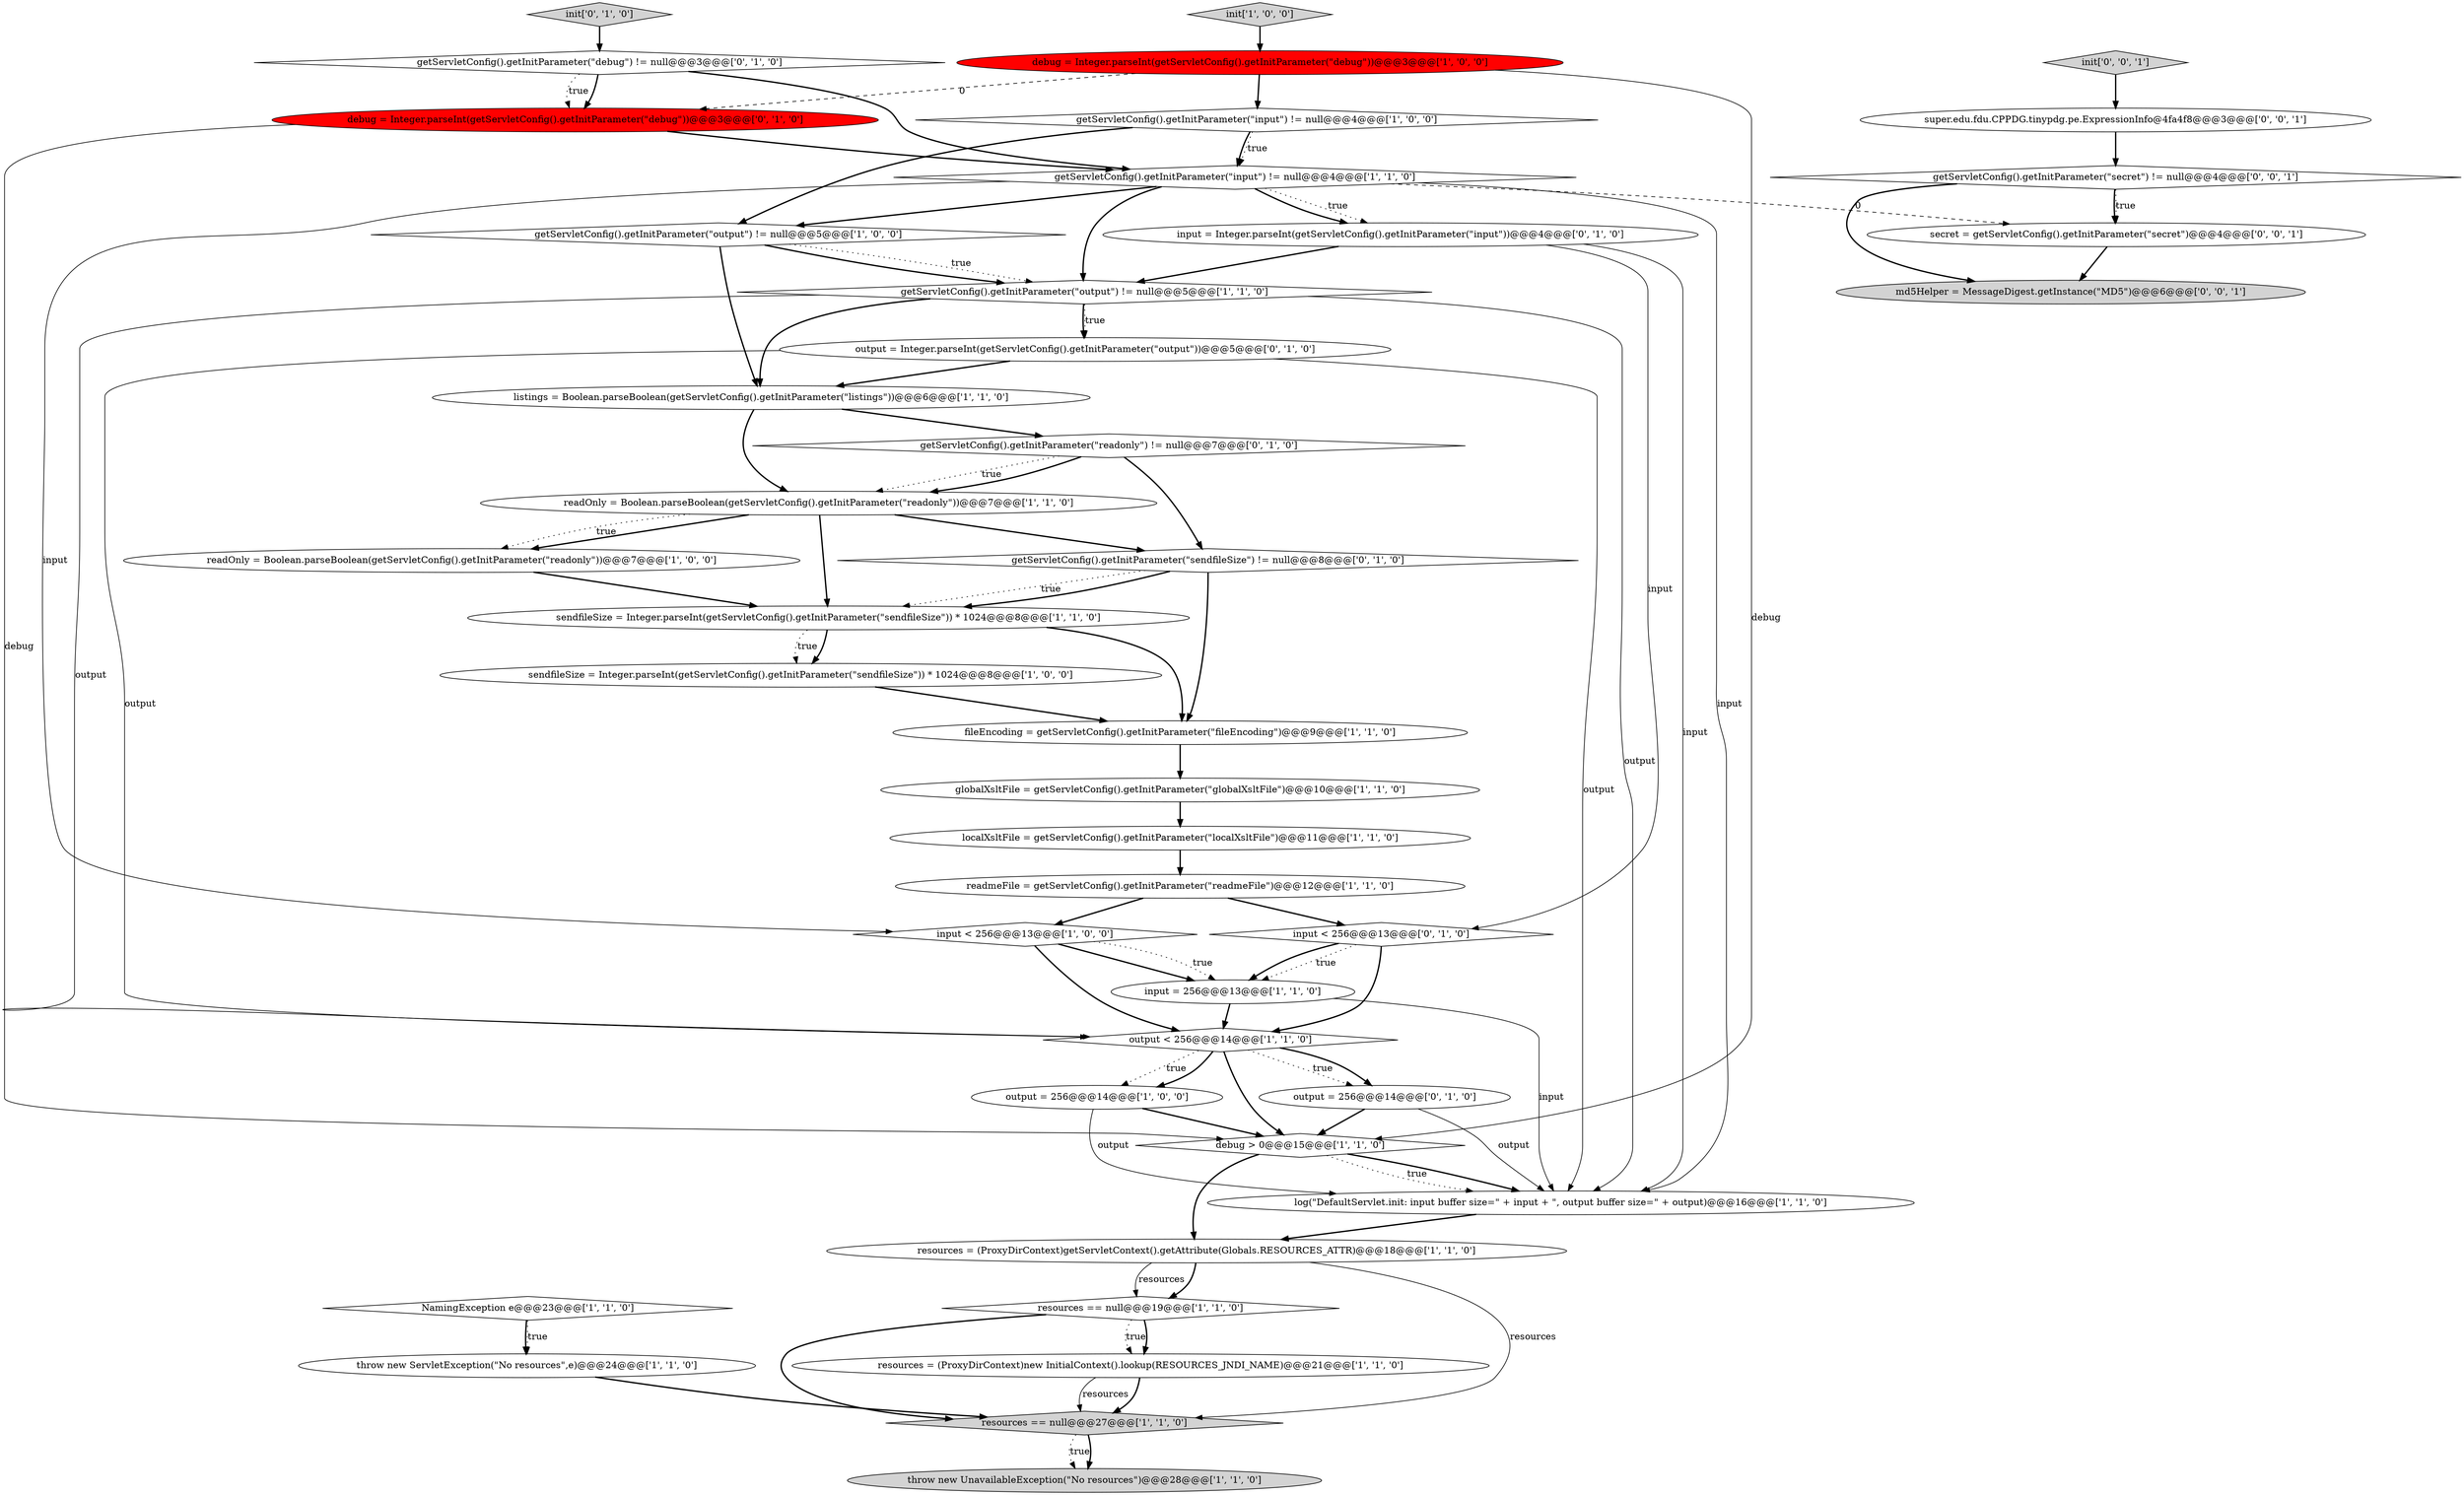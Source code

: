 digraph {
40 [style = filled, label = "getServletConfig().getInitParameter(\"secret\") != null@@@4@@@['0', '0', '1']", fillcolor = white, shape = diamond image = "AAA0AAABBB3BBB"];
9 [style = filled, label = "globalXsltFile = getServletConfig().getInitParameter(\"globalXsltFile\")@@@10@@@['1', '1', '0']", fillcolor = white, shape = ellipse image = "AAA0AAABBB1BBB"];
20 [style = filled, label = "input = 256@@@13@@@['1', '1', '0']", fillcolor = white, shape = ellipse image = "AAA0AAABBB1BBB"];
3 [style = filled, label = "output = 256@@@14@@@['1', '0', '0']", fillcolor = white, shape = ellipse image = "AAA0AAABBB1BBB"];
14 [style = filled, label = "throw new ServletException(\"No resources\",e)@@@24@@@['1', '1', '0']", fillcolor = white, shape = ellipse image = "AAA0AAABBB1BBB"];
26 [style = filled, label = "debug = Integer.parseInt(getServletConfig().getInitParameter(\"debug\"))@@@3@@@['1', '0', '0']", fillcolor = red, shape = ellipse image = "AAA1AAABBB1BBB"];
21 [style = filled, label = "resources == null@@@19@@@['1', '1', '0']", fillcolor = white, shape = diamond image = "AAA0AAABBB1BBB"];
36 [style = filled, label = "input < 256@@@13@@@['0', '1', '0']", fillcolor = white, shape = diamond image = "AAA0AAABBB2BBB"];
37 [style = filled, label = "md5Helper = MessageDigest.getInstance(\"MD5\")@@@6@@@['0', '0', '1']", fillcolor = lightgray, shape = ellipse image = "AAA0AAABBB3BBB"];
18 [style = filled, label = "input < 256@@@13@@@['1', '0', '0']", fillcolor = white, shape = diamond image = "AAA0AAABBB1BBB"];
19 [style = filled, label = "fileEncoding = getServletConfig().getInitParameter(\"fileEncoding\")@@@9@@@['1', '1', '0']", fillcolor = white, shape = ellipse image = "AAA0AAABBB1BBB"];
32 [style = filled, label = "output = Integer.parseInt(getServletConfig().getInitParameter(\"output\"))@@@5@@@['0', '1', '0']", fillcolor = white, shape = ellipse image = "AAA0AAABBB2BBB"];
38 [style = filled, label = "init['0', '0', '1']", fillcolor = lightgray, shape = diamond image = "AAA0AAABBB3BBB"];
15 [style = filled, label = "init['1', '0', '0']", fillcolor = lightgray, shape = diamond image = "AAA0AAABBB1BBB"];
6 [style = filled, label = "getServletConfig().getInitParameter(\"output\") != null@@@5@@@['1', '1', '0']", fillcolor = white, shape = diamond image = "AAA0AAABBB1BBB"];
0 [style = filled, label = "getServletConfig().getInitParameter(\"input\") != null@@@4@@@['1', '0', '0']", fillcolor = white, shape = diamond image = "AAA0AAABBB1BBB"];
11 [style = filled, label = "readmeFile = getServletConfig().getInitParameter(\"readmeFile\")@@@12@@@['1', '1', '0']", fillcolor = white, shape = ellipse image = "AAA0AAABBB1BBB"];
22 [style = filled, label = "listings = Boolean.parseBoolean(getServletConfig().getInitParameter(\"listings\"))@@@6@@@['1', '1', '0']", fillcolor = white, shape = ellipse image = "AAA0AAABBB1BBB"];
30 [style = filled, label = "getServletConfig().getInitParameter(\"debug\") != null@@@3@@@['0', '1', '0']", fillcolor = white, shape = diamond image = "AAA0AAABBB2BBB"];
25 [style = filled, label = "resources == null@@@27@@@['1', '1', '0']", fillcolor = lightgray, shape = diamond image = "AAA0AAABBB1BBB"];
34 [style = filled, label = "input = Integer.parseInt(getServletConfig().getInitParameter(\"input\"))@@@4@@@['0', '1', '0']", fillcolor = white, shape = ellipse image = "AAA0AAABBB2BBB"];
31 [style = filled, label = "debug = Integer.parseInt(getServletConfig().getInitParameter(\"debug\"))@@@3@@@['0', '1', '0']", fillcolor = red, shape = ellipse image = "AAA1AAABBB2BBB"];
5 [style = filled, label = "resources = (ProxyDirContext)new InitialContext().lookup(RESOURCES_JNDI_NAME)@@@21@@@['1', '1', '0']", fillcolor = white, shape = ellipse image = "AAA0AAABBB1BBB"];
41 [style = filled, label = "secret = getServletConfig().getInitParameter(\"secret\")@@@4@@@['0', '0', '1']", fillcolor = white, shape = ellipse image = "AAA0AAABBB3BBB"];
17 [style = filled, label = "readOnly = Boolean.parseBoolean(getServletConfig().getInitParameter(\"readonly\"))@@@7@@@['1', '1', '0']", fillcolor = white, shape = ellipse image = "AAA0AAABBB1BBB"];
33 [style = filled, label = "init['0', '1', '0']", fillcolor = lightgray, shape = diamond image = "AAA0AAABBB2BBB"];
4 [style = filled, label = "log(\"DefaultServlet.init: input buffer size=\" + input + \", output buffer size=\" + output)@@@16@@@['1', '1', '0']", fillcolor = white, shape = ellipse image = "AAA0AAABBB1BBB"];
13 [style = filled, label = "throw new UnavailableException(\"No resources\")@@@28@@@['1', '1', '0']", fillcolor = lightgray, shape = ellipse image = "AAA0AAABBB1BBB"];
24 [style = filled, label = "output < 256@@@14@@@['1', '1', '0']", fillcolor = white, shape = diamond image = "AAA0AAABBB1BBB"];
10 [style = filled, label = "readOnly = Boolean.parseBoolean(getServletConfig().getInitParameter(\"readonly\"))@@@7@@@['1', '0', '0']", fillcolor = white, shape = ellipse image = "AAA0AAABBB1BBB"];
29 [style = filled, label = "getServletConfig().getInitParameter(\"readonly\") != null@@@7@@@['0', '1', '0']", fillcolor = white, shape = diamond image = "AAA0AAABBB2BBB"];
27 [style = filled, label = "localXsltFile = getServletConfig().getInitParameter(\"localXsltFile\")@@@11@@@['1', '1', '0']", fillcolor = white, shape = ellipse image = "AAA0AAABBB1BBB"];
39 [style = filled, label = "super.edu.fdu.CPPDG.tinypdg.pe.ExpressionInfo@4fa4f8@@@3@@@['0', '0', '1']", fillcolor = white, shape = ellipse image = "AAA0AAABBB3BBB"];
8 [style = filled, label = "debug > 0@@@15@@@['1', '1', '0']", fillcolor = white, shape = diamond image = "AAA0AAABBB1BBB"];
2 [style = filled, label = "sendfileSize = Integer.parseInt(getServletConfig().getInitParameter(\"sendfileSize\")) * 1024@@@8@@@['1', '0', '0']", fillcolor = white, shape = ellipse image = "AAA0AAABBB1BBB"];
28 [style = filled, label = "getServletConfig().getInitParameter(\"sendfileSize\") != null@@@8@@@['0', '1', '0']", fillcolor = white, shape = diamond image = "AAA0AAABBB2BBB"];
7 [style = filled, label = "sendfileSize = Integer.parseInt(getServletConfig().getInitParameter(\"sendfileSize\")) * 1024@@@8@@@['1', '1', '0']", fillcolor = white, shape = ellipse image = "AAA0AAABBB1BBB"];
12 [style = filled, label = "resources = (ProxyDirContext)getServletContext().getAttribute(Globals.RESOURCES_ATTR)@@@18@@@['1', '1', '0']", fillcolor = white, shape = ellipse image = "AAA0AAABBB1BBB"];
1 [style = filled, label = "getServletConfig().getInitParameter(\"output\") != null@@@5@@@['1', '0', '0']", fillcolor = white, shape = diamond image = "AAA0AAABBB1BBB"];
35 [style = filled, label = "output = 256@@@14@@@['0', '1', '0']", fillcolor = white, shape = ellipse image = "AAA0AAABBB2BBB"];
16 [style = filled, label = "getServletConfig().getInitParameter(\"input\") != null@@@4@@@['1', '1', '0']", fillcolor = white, shape = diamond image = "AAA0AAABBB1BBB"];
23 [style = filled, label = "NamingException e@@@23@@@['1', '1', '0']", fillcolor = white, shape = diamond image = "AAA0AAABBB1BBB"];
32->22 [style = bold, label=""];
14->25 [style = bold, label=""];
34->4 [style = solid, label="input"];
16->34 [style = dotted, label="true"];
6->22 [style = bold, label=""];
24->35 [style = dotted, label="true"];
6->24 [style = solid, label="output"];
6->32 [style = dotted, label="true"];
18->20 [style = dotted, label="true"];
38->39 [style = bold, label=""];
11->36 [style = bold, label=""];
36->20 [style = bold, label=""];
8->4 [style = dotted, label="true"];
16->4 [style = solid, label="input"];
36->20 [style = dotted, label="true"];
36->24 [style = bold, label=""];
19->9 [style = bold, label=""];
28->7 [style = dotted, label="true"];
35->8 [style = bold, label=""];
32->4 [style = solid, label="output"];
1->6 [style = dotted, label="true"];
24->3 [style = dotted, label="true"];
8->4 [style = bold, label=""];
20->4 [style = solid, label="input"];
32->24 [style = solid, label="output"];
6->4 [style = solid, label="output"];
40->37 [style = bold, label=""];
21->5 [style = dotted, label="true"];
40->41 [style = dotted, label="true"];
6->32 [style = bold, label=""];
12->21 [style = bold, label=""];
16->6 [style = bold, label=""];
41->37 [style = bold, label=""];
16->34 [style = bold, label=""];
21->25 [style = bold, label=""];
35->4 [style = solid, label="output"];
10->7 [style = bold, label=""];
11->18 [style = bold, label=""];
5->25 [style = bold, label=""];
23->14 [style = bold, label=""];
18->20 [style = bold, label=""];
26->0 [style = bold, label=""];
23->14 [style = dotted, label="true"];
16->41 [style = dashed, label="0"];
27->11 [style = bold, label=""];
7->2 [style = bold, label=""];
28->19 [style = bold, label=""];
33->30 [style = bold, label=""];
22->17 [style = bold, label=""];
24->8 [style = bold, label=""];
5->25 [style = solid, label="resources"];
24->3 [style = bold, label=""];
17->10 [style = bold, label=""];
7->2 [style = dotted, label="true"];
0->16 [style = bold, label=""];
29->17 [style = dotted, label="true"];
18->24 [style = bold, label=""];
29->17 [style = bold, label=""];
22->29 [style = bold, label=""];
25->13 [style = dotted, label="true"];
16->18 [style = solid, label="input"];
9->27 [style = bold, label=""];
21->5 [style = bold, label=""];
1->6 [style = bold, label=""];
12->21 [style = solid, label="resources"];
16->1 [style = bold, label=""];
30->31 [style = bold, label=""];
0->1 [style = bold, label=""];
3->8 [style = bold, label=""];
39->40 [style = bold, label=""];
4->12 [style = bold, label=""];
26->31 [style = dashed, label="0"];
0->16 [style = dotted, label="true"];
7->19 [style = bold, label=""];
8->12 [style = bold, label=""];
30->31 [style = dotted, label="true"];
2->19 [style = bold, label=""];
31->16 [style = bold, label=""];
25->13 [style = bold, label=""];
24->35 [style = bold, label=""];
12->25 [style = solid, label="resources"];
28->7 [style = bold, label=""];
26->8 [style = solid, label="debug"];
15->26 [style = bold, label=""];
1->22 [style = bold, label=""];
29->28 [style = bold, label=""];
17->7 [style = bold, label=""];
31->8 [style = solid, label="debug"];
17->10 [style = dotted, label="true"];
17->28 [style = bold, label=""];
34->6 [style = bold, label=""];
40->41 [style = bold, label=""];
34->36 [style = solid, label="input"];
3->4 [style = solid, label="output"];
20->24 [style = bold, label=""];
30->16 [style = bold, label=""];
}
